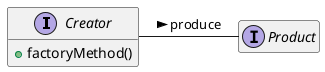 @startuml FactoryMethodPattern
hide empty members

interface Creator{
    + factoryMethod()
}

interface Product{
}


Creator - Product : > produce 
@enduml